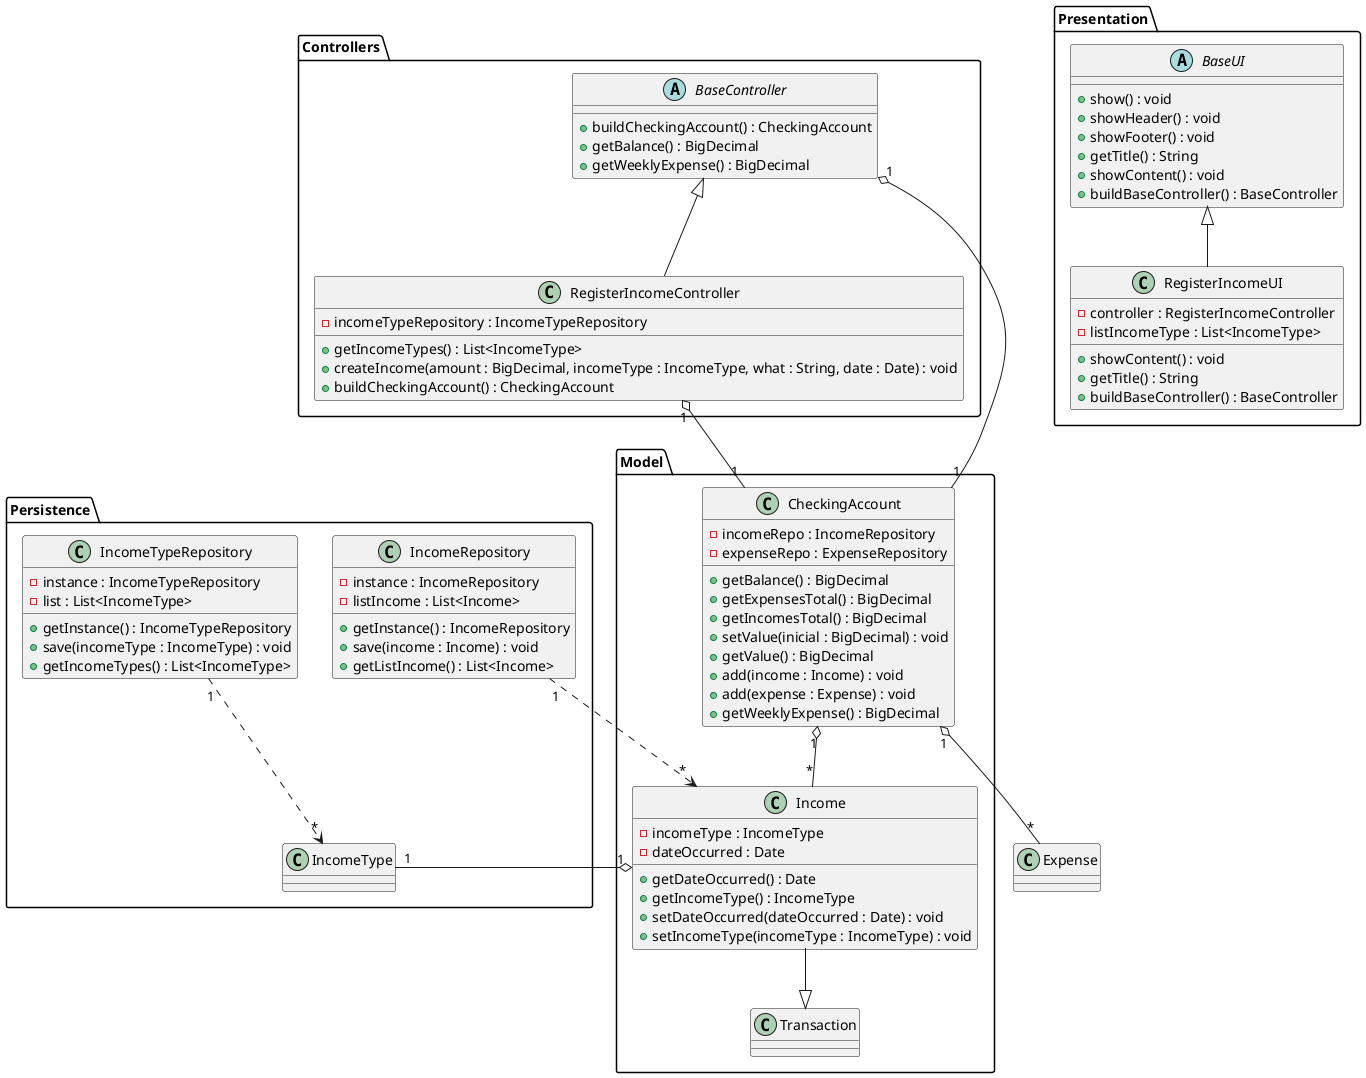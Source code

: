 @startuml

package Controllers {
    abstract class BaseController {
        + buildCheckingAccount() : CheckingAccount
        + getBalance() : BigDecimal
        + getWeeklyExpense() : BigDecimal
    }

    class RegisterIncomeController {
        - incomeTypeRepository : IncomeTypeRepository
        + getIncomeTypes() : List<IncomeType>
        + createIncome(amount : BigDecimal, incomeType : IncomeType, what : String, date : Date) : void
        + buildCheckingAccount() : CheckingAccount
    }

    BaseController <|-- RegisterIncomeController
}

package Presentation {
    abstract class BaseUI {
        + show() : void
        + showHeader() : void
        + showFooter() : void
        + getTitle() : String
        + showContent() : void
        + buildBaseController() : BaseController
    }

    class RegisterIncomeUI {
        - controller : RegisterIncomeController
        - listIncomeType : List<IncomeType>
        + showContent() : void
        + getTitle() : String
        + buildBaseController() : BaseController
    }

    BaseUI <|-- RegisterIncomeUI
}

package Model {
    class CheckingAccount {
        - incomeRepo : IncomeRepository
        - expenseRepo : ExpenseRepository
        + getBalance() : BigDecimal
        + getExpensesTotal() : BigDecimal
        + getIncomesTotal() : BigDecimal
        + setValue(inicial : BigDecimal) : void
        + getValue() : BigDecimal
        + add(income : Income) : void
        + add(expense : Expense) : void
        + getWeeklyExpense() : BigDecimal
    }

    class Income {
        - incomeType : IncomeType
        - dateOccurred : Date
        + getDateOccurred() : Date
        + getIncomeType() : IncomeType
        + setDateOccurred(dateOccurred : Date) : void
        + setIncomeType(incomeType : IncomeType) : void
    }

    Income --|> Transaction
}

package Persistence {
    class IncomeRepository {
        - instance : IncomeRepository
        - listIncome : List<Income>
        + getInstance() : IncomeRepository
        + save(income : Income) : void
        + getListIncome() : List<Income>
    }

    class IncomeTypeRepository {
        - instance : IncomeTypeRepository
        - list : List<IncomeType>
        + getInstance() : IncomeTypeRepository
        + save(incomeType : IncomeType) : void
        + getIncomeTypes() : List<IncomeType>
    }

    IncomeRepository "1" ..> "*" Income
    IncomeTypeRepository "1" ..> "*" IncomeType
}

BaseController "1" o-- "1" CheckingAccount
RegisterIncomeController "1" o-- "1" CheckingAccount
CheckingAccount "1" o-- "*" Income
CheckingAccount "1" o-- "*" Expense
Income "1" o-- "1" IncomeType

@enduml

